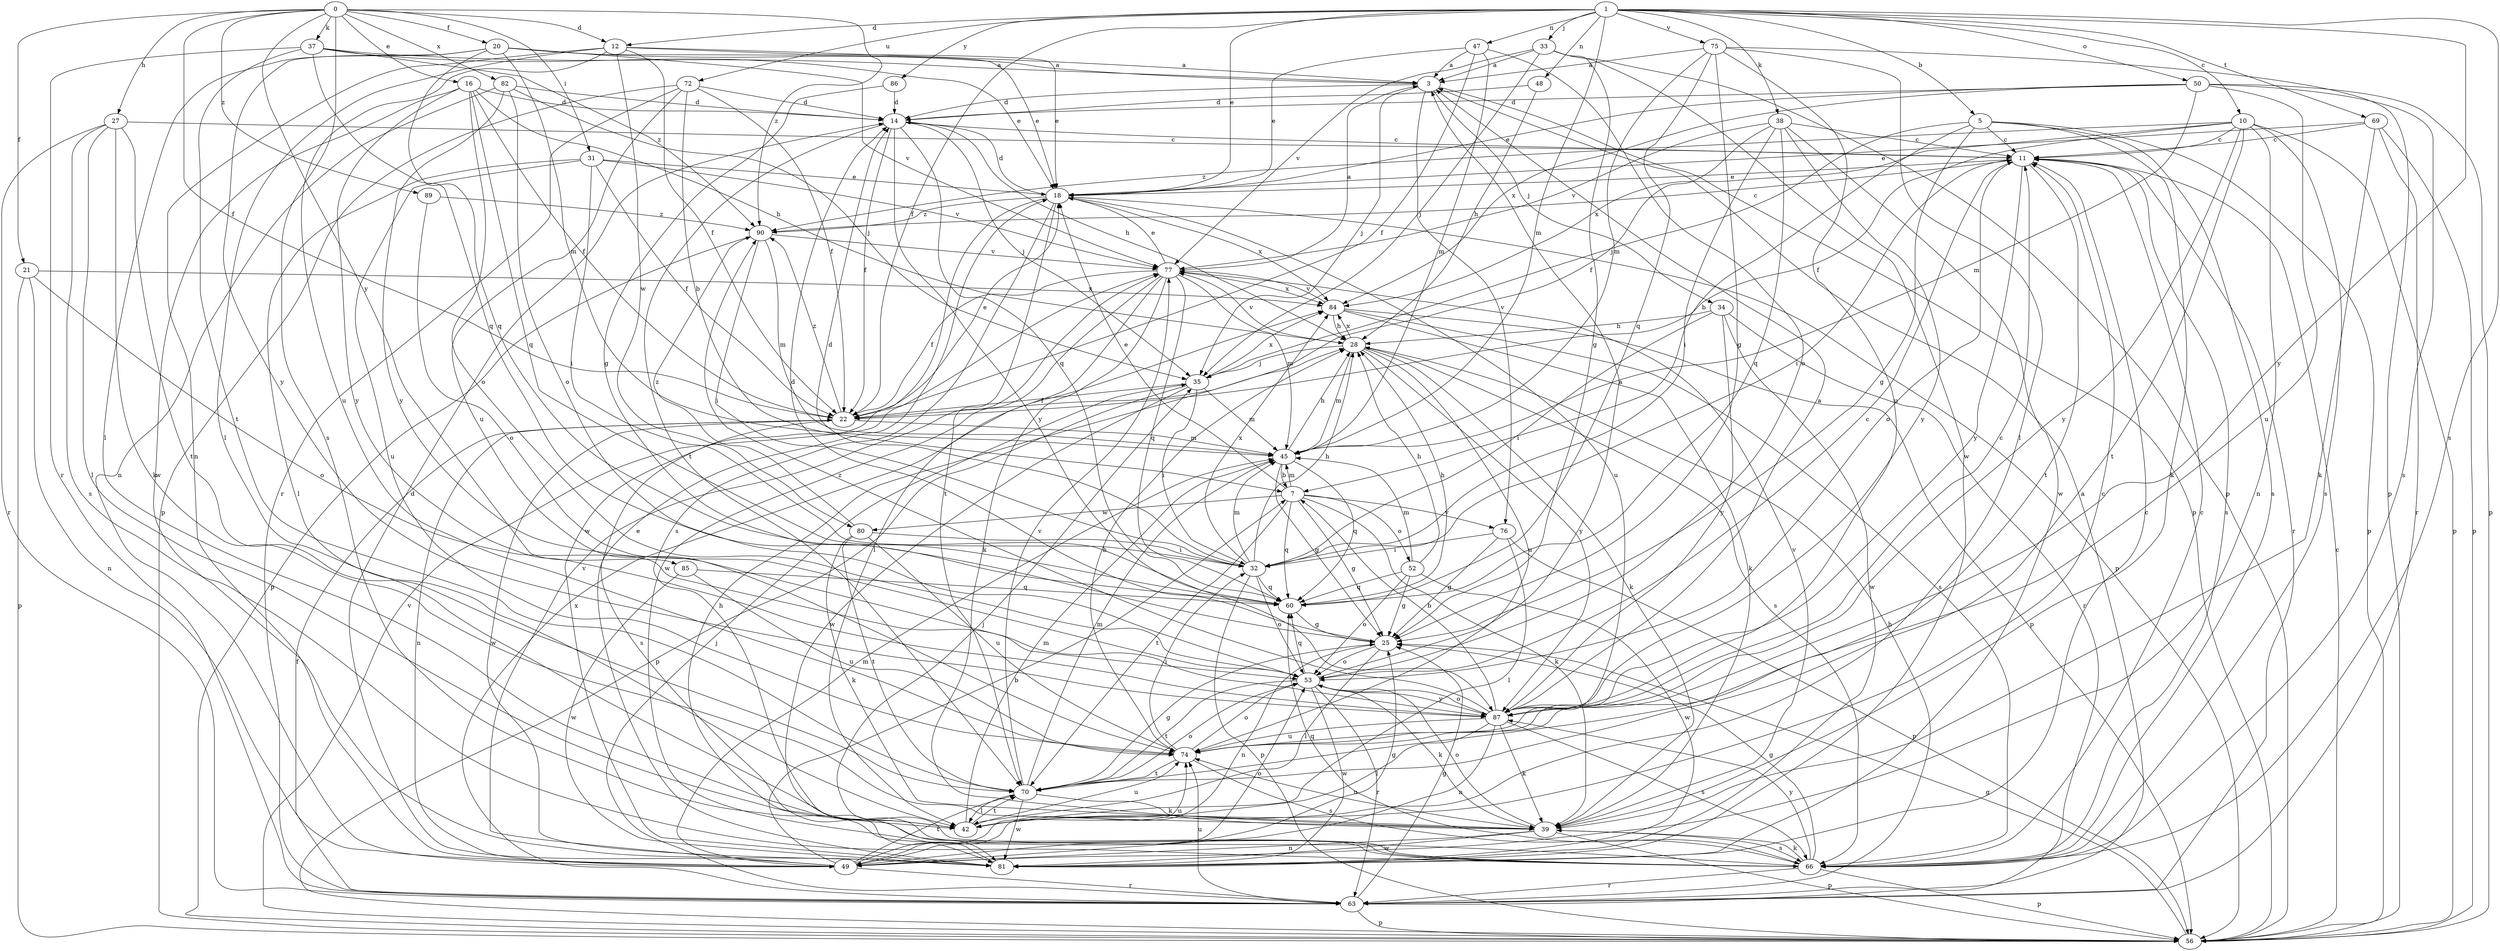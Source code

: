 strict digraph  {
0;
1;
3;
5;
7;
10;
11;
12;
14;
16;
18;
20;
21;
22;
25;
27;
28;
31;
32;
33;
34;
35;
37;
38;
39;
42;
45;
47;
48;
49;
50;
52;
53;
56;
60;
63;
66;
69;
70;
72;
74;
75;
76;
77;
80;
81;
82;
84;
85;
86;
87;
89;
90;
0 -> 12  [label=d];
0 -> 16  [label=e];
0 -> 20  [label=f];
0 -> 21  [label=f];
0 -> 22  [label=f];
0 -> 27  [label=h];
0 -> 31  [label=i];
0 -> 37  [label=k];
0 -> 66  [label=s];
0 -> 82  [label=x];
0 -> 85  [label=y];
0 -> 89  [label=z];
0 -> 90  [label=z];
1 -> 5  [label=b];
1 -> 10  [label=c];
1 -> 12  [label=d];
1 -> 18  [label=e];
1 -> 22  [label=f];
1 -> 33  [label=j];
1 -> 38  [label=k];
1 -> 45  [label=m];
1 -> 47  [label=n];
1 -> 48  [label=n];
1 -> 50  [label=o];
1 -> 66  [label=s];
1 -> 69  [label=t];
1 -> 72  [label=u];
1 -> 75  [label=v];
1 -> 86  [label=y];
1 -> 87  [label=y];
3 -> 14  [label=d];
3 -> 34  [label=j];
3 -> 35  [label=j];
3 -> 56  [label=p];
3 -> 76  [label=v];
5 -> 7  [label=b];
5 -> 11  [label=c];
5 -> 25  [label=g];
5 -> 35  [label=j];
5 -> 39  [label=k];
5 -> 56  [label=p];
5 -> 66  [label=s];
7 -> 18  [label=e];
7 -> 25  [label=g];
7 -> 39  [label=k];
7 -> 45  [label=m];
7 -> 52  [label=o];
7 -> 60  [label=q];
7 -> 70  [label=t];
7 -> 76  [label=v];
7 -> 80  [label=w];
10 -> 11  [label=c];
10 -> 22  [label=f];
10 -> 49  [label=n];
10 -> 56  [label=p];
10 -> 66  [label=s];
10 -> 70  [label=t];
10 -> 84  [label=x];
10 -> 87  [label=y];
10 -> 90  [label=z];
11 -> 18  [label=e];
11 -> 32  [label=i];
11 -> 53  [label=o];
11 -> 63  [label=r];
11 -> 66  [label=s];
11 -> 70  [label=t];
11 -> 87  [label=y];
12 -> 3  [label=a];
12 -> 18  [label=e];
12 -> 22  [label=f];
12 -> 42  [label=l];
12 -> 49  [label=n];
12 -> 74  [label=u];
12 -> 80  [label=w];
14 -> 11  [label=c];
14 -> 22  [label=f];
14 -> 28  [label=h];
14 -> 35  [label=j];
14 -> 60  [label=q];
14 -> 70  [label=t];
14 -> 87  [label=y];
16 -> 14  [label=d];
16 -> 22  [label=f];
16 -> 28  [label=h];
16 -> 53  [label=o];
16 -> 60  [label=q];
16 -> 81  [label=w];
16 -> 87  [label=y];
18 -> 14  [label=d];
18 -> 56  [label=p];
18 -> 66  [label=s];
18 -> 70  [label=t];
18 -> 74  [label=u];
18 -> 81  [label=w];
18 -> 84  [label=x];
18 -> 90  [label=z];
20 -> 3  [label=a];
20 -> 18  [label=e];
20 -> 42  [label=l];
20 -> 45  [label=m];
20 -> 60  [label=q];
20 -> 77  [label=v];
20 -> 87  [label=y];
21 -> 49  [label=n];
21 -> 53  [label=o];
21 -> 56  [label=p];
21 -> 84  [label=x];
22 -> 18  [label=e];
22 -> 45  [label=m];
22 -> 49  [label=n];
22 -> 66  [label=s];
22 -> 81  [label=w];
22 -> 90  [label=z];
25 -> 14  [label=d];
25 -> 42  [label=l];
25 -> 49  [label=n];
25 -> 53  [label=o];
27 -> 11  [label=c];
27 -> 39  [label=k];
27 -> 42  [label=l];
27 -> 63  [label=r];
27 -> 66  [label=s];
27 -> 70  [label=t];
28 -> 35  [label=j];
28 -> 39  [label=k];
28 -> 45  [label=m];
28 -> 66  [label=s];
28 -> 74  [label=u];
28 -> 77  [label=v];
28 -> 84  [label=x];
28 -> 87  [label=y];
31 -> 18  [label=e];
31 -> 22  [label=f];
31 -> 32  [label=i];
31 -> 42  [label=l];
31 -> 74  [label=u];
31 -> 77  [label=v];
32 -> 14  [label=d];
32 -> 28  [label=h];
32 -> 45  [label=m];
32 -> 53  [label=o];
32 -> 56  [label=p];
32 -> 60  [label=q];
32 -> 84  [label=x];
33 -> 3  [label=a];
33 -> 25  [label=g];
33 -> 35  [label=j];
33 -> 56  [label=p];
33 -> 77  [label=v];
33 -> 81  [label=w];
34 -> 28  [label=h];
34 -> 32  [label=i];
34 -> 63  [label=r];
34 -> 81  [label=w];
34 -> 87  [label=y];
35 -> 22  [label=f];
35 -> 32  [label=i];
35 -> 45  [label=m];
35 -> 56  [label=p];
35 -> 81  [label=w];
35 -> 84  [label=x];
37 -> 3  [label=a];
37 -> 18  [label=e];
37 -> 60  [label=q];
37 -> 63  [label=r];
37 -> 70  [label=t];
37 -> 90  [label=z];
38 -> 11  [label=c];
38 -> 22  [label=f];
38 -> 32  [label=i];
38 -> 60  [label=q];
38 -> 77  [label=v];
38 -> 81  [label=w];
38 -> 87  [label=y];
39 -> 49  [label=n];
39 -> 53  [label=o];
39 -> 56  [label=p];
39 -> 66  [label=s];
39 -> 74  [label=u];
39 -> 77  [label=v];
39 -> 81  [label=w];
42 -> 11  [label=c];
42 -> 45  [label=m];
42 -> 70  [label=t];
42 -> 74  [label=u];
45 -> 7  [label=b];
45 -> 25  [label=g];
45 -> 28  [label=h];
45 -> 60  [label=q];
47 -> 3  [label=a];
47 -> 18  [label=e];
47 -> 22  [label=f];
47 -> 45  [label=m];
47 -> 53  [label=o];
48 -> 14  [label=d];
48 -> 28  [label=h];
49 -> 7  [label=b];
49 -> 14  [label=d];
49 -> 25  [label=g];
49 -> 45  [label=m];
49 -> 53  [label=o];
49 -> 63  [label=r];
49 -> 70  [label=t];
49 -> 74  [label=u];
49 -> 77  [label=v];
50 -> 14  [label=d];
50 -> 18  [label=e];
50 -> 45  [label=m];
50 -> 56  [label=p];
50 -> 66  [label=s];
50 -> 74  [label=u];
50 -> 84  [label=x];
52 -> 25  [label=g];
52 -> 28  [label=h];
52 -> 45  [label=m];
52 -> 53  [label=o];
52 -> 60  [label=q];
52 -> 81  [label=w];
53 -> 3  [label=a];
53 -> 11  [label=c];
53 -> 39  [label=k];
53 -> 60  [label=q];
53 -> 63  [label=r];
53 -> 70  [label=t];
53 -> 81  [label=w];
53 -> 87  [label=y];
56 -> 11  [label=c];
56 -> 25  [label=g];
56 -> 77  [label=v];
60 -> 25  [label=g];
60 -> 28  [label=h];
63 -> 3  [label=a];
63 -> 22  [label=f];
63 -> 25  [label=g];
63 -> 28  [label=h];
63 -> 35  [label=j];
63 -> 56  [label=p];
63 -> 74  [label=u];
63 -> 84  [label=x];
66 -> 11  [label=c];
66 -> 25  [label=g];
66 -> 35  [label=j];
66 -> 39  [label=k];
66 -> 56  [label=p];
66 -> 60  [label=q];
66 -> 63  [label=r];
66 -> 87  [label=y];
69 -> 11  [label=c];
69 -> 18  [label=e];
69 -> 39  [label=k];
69 -> 56  [label=p];
69 -> 63  [label=r];
70 -> 25  [label=g];
70 -> 39  [label=k];
70 -> 42  [label=l];
70 -> 45  [label=m];
70 -> 53  [label=o];
70 -> 77  [label=v];
70 -> 81  [label=w];
72 -> 7  [label=b];
72 -> 14  [label=d];
72 -> 22  [label=f];
72 -> 56  [label=p];
72 -> 63  [label=r];
72 -> 74  [label=u];
74 -> 28  [label=h];
74 -> 32  [label=i];
74 -> 53  [label=o];
74 -> 66  [label=s];
74 -> 70  [label=t];
75 -> 3  [label=a];
75 -> 25  [label=g];
75 -> 42  [label=l];
75 -> 45  [label=m];
75 -> 56  [label=p];
75 -> 60  [label=q];
75 -> 74  [label=u];
76 -> 25  [label=g];
76 -> 32  [label=i];
76 -> 42  [label=l];
76 -> 56  [label=p];
77 -> 3  [label=a];
77 -> 18  [label=e];
77 -> 22  [label=f];
77 -> 39  [label=k];
77 -> 42  [label=l];
77 -> 45  [label=m];
77 -> 60  [label=q];
77 -> 81  [label=w];
77 -> 84  [label=x];
80 -> 32  [label=i];
80 -> 39  [label=k];
80 -> 70  [label=t];
80 -> 74  [label=u];
80 -> 90  [label=z];
81 -> 11  [label=c];
81 -> 18  [label=e];
81 -> 28  [label=h];
82 -> 14  [label=d];
82 -> 35  [label=j];
82 -> 49  [label=n];
82 -> 53  [label=o];
82 -> 87  [label=y];
84 -> 28  [label=h];
84 -> 39  [label=k];
84 -> 56  [label=p];
84 -> 66  [label=s];
84 -> 77  [label=v];
85 -> 60  [label=q];
85 -> 74  [label=u];
85 -> 81  [label=w];
86 -> 14  [label=d];
86 -> 25  [label=g];
87 -> 3  [label=a];
87 -> 7  [label=b];
87 -> 11  [label=c];
87 -> 39  [label=k];
87 -> 42  [label=l];
87 -> 49  [label=n];
87 -> 53  [label=o];
87 -> 66  [label=s];
87 -> 74  [label=u];
87 -> 90  [label=z];
89 -> 53  [label=o];
89 -> 90  [label=z];
90 -> 11  [label=c];
90 -> 32  [label=i];
90 -> 45  [label=m];
90 -> 56  [label=p];
90 -> 77  [label=v];
}

